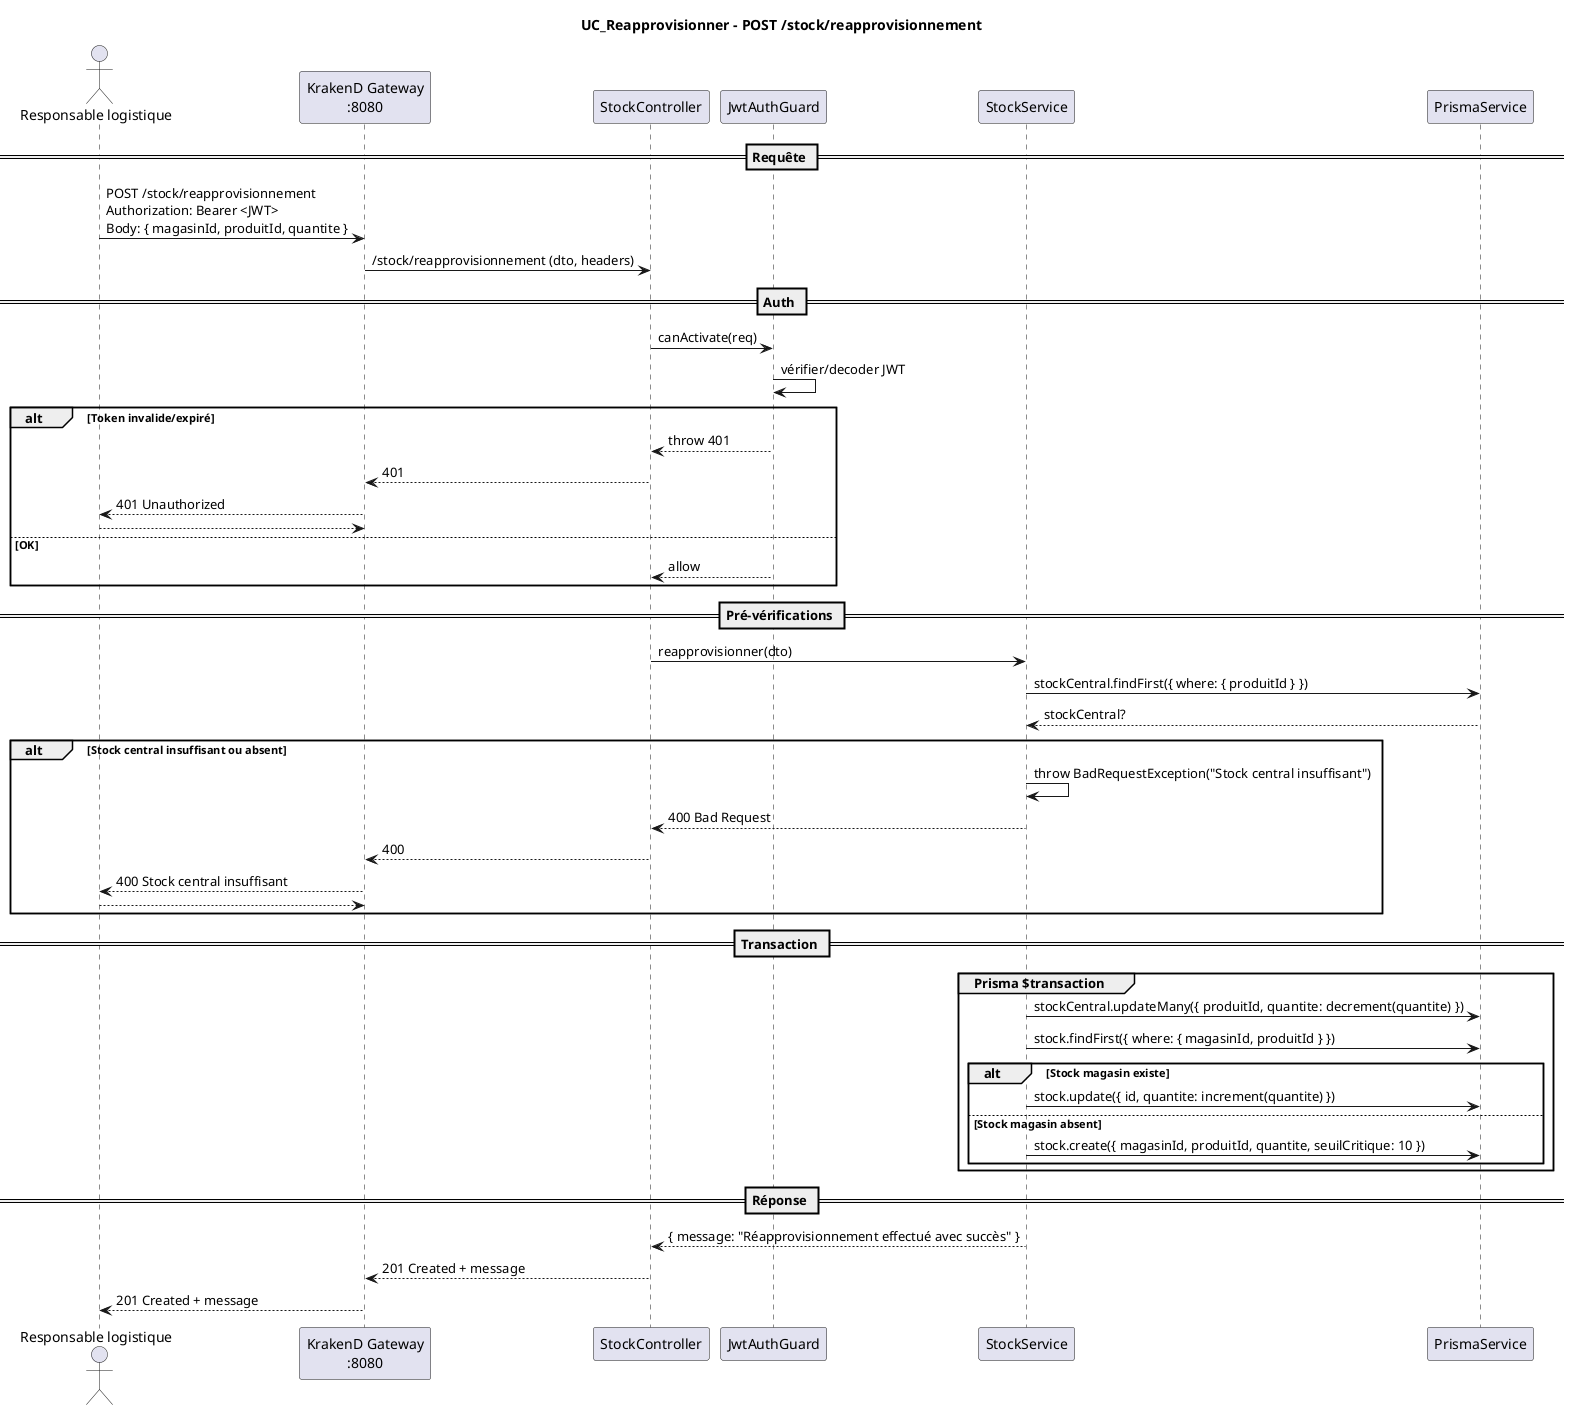 @startuml
title UC_Reapprovisionner – POST /stock/reapprovisionnement

actor "Responsable logistique" as User
participant "KrakenD Gateway\n:8080" as Gateway
participant "StockController" as Controller
participant "JwtAuthGuard" as Guard
participant "StockService" as Service
participant "PrismaService" as Prisma

== Requête ==
User -> Gateway: POST /stock/reapprovisionnement\nAuthorization: Bearer <JWT>\nBody: { magasinId, produitId, quantite }
Gateway -> Controller: /stock/reapprovisionnement (dto, headers)

== Auth ==
Controller -> Guard: canActivate(req)
Guard -> Guard: vérifier/decoder JWT
alt Token invalide/expiré
  Guard --> Controller: throw 401
  Controller --> Gateway: 401
  Gateway --> User: 401 Unauthorized
  return
else OK
  Guard --> Controller: allow
end

== Pré-vérifications ==
Controller -> Service: reapprovisionner(dto)
Service -> Prisma: stockCentral.findFirst({ where: { produitId } })
Prisma --> Service: stockCentral?

alt Stock central insuffisant ou absent
  Service -> Service: throw BadRequestException("Stock central insuffisant")
  Service --> Controller: 400 Bad Request
  Controller --> Gateway: 400
  Gateway --> User: 400 Stock central insuffisant
  return
end

== Transaction ==
group Prisma $transaction
  Service -> Prisma: stockCentral.updateMany({ produitId, quantite: decrement(quantite) })
  Service -> Prisma: stock.findFirst({ where: { magasinId, produitId } })
  alt Stock magasin existe
    Service -> Prisma: stock.update({ id, quantite: increment(quantite) })
  else Stock magasin absent
    Service -> Prisma: stock.create({ magasinId, produitId, quantite, seuilCritique: 10 })
  end
end

== Réponse ==
Service --> Controller: { message: "Réapprovisionnement effectué avec succès" }
Controller --> Gateway: 201 Created + message
Gateway --> User: 201 Created + message
@enduml
